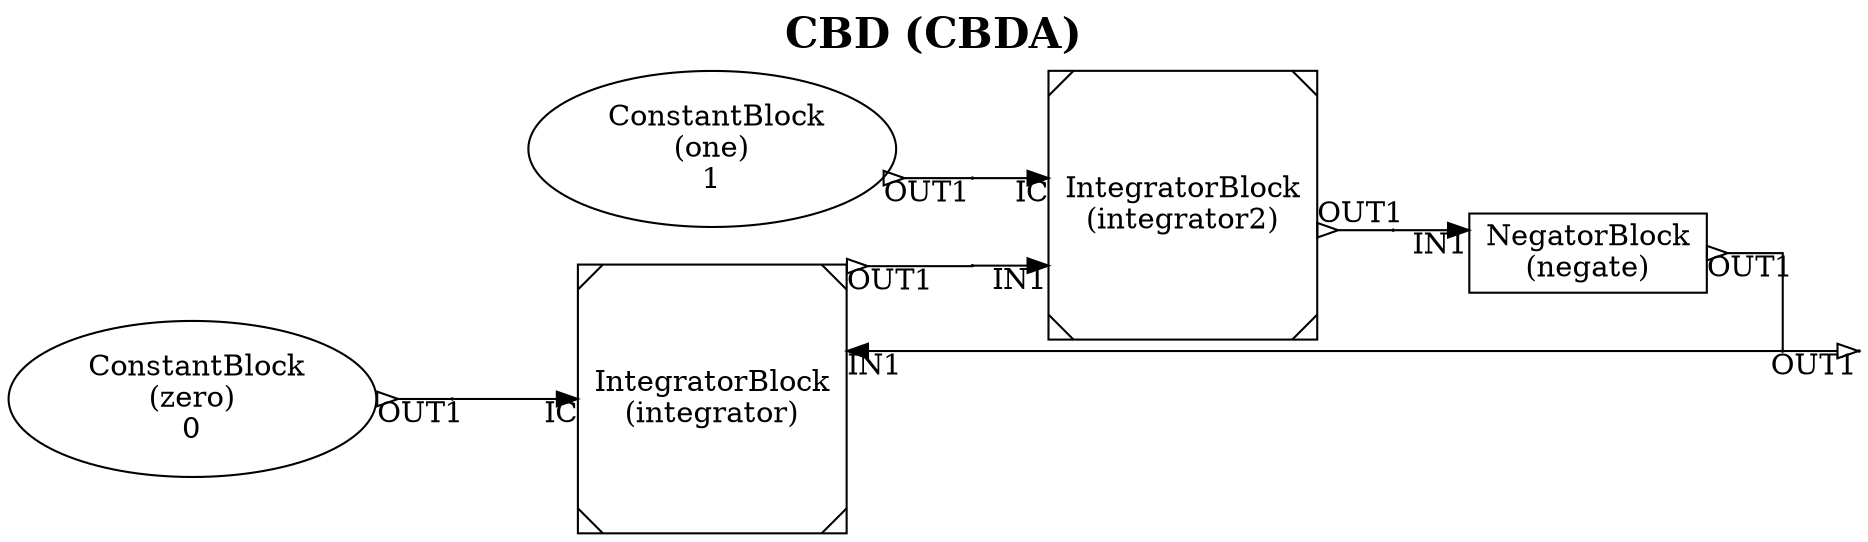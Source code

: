 // CBD model of the CBD block
// Created with CBD.converters.CBDDraw
digraph model {
 splines=ortho;
 label=<<B>CBD (CBDA)</B>>;
 labelloc="t";
 fontsize=20;
 rankdir="LR";
 node_140225311888432 [label="IntegratorBlock\n(integrator)", shape=Msquare];
 inter_140224814806544_OUT1 -> node_140225311888432 [headlabel="IN1", arrowhead="normal", arrowtail="none", dir=both];
 inter_140224814806304_OUT1 -> node_140225311888432 [headlabel="IC", arrowhead="normal", arrowtail="none", dir=both];
 inter_140225311888432_OUT1 [shape=point, width=0.01, height=0.01];
 node_140225311888432 -> inter_140225311888432_OUT1 [taillabel="OUT1", arrowtail="oinv", arrowhead="none", dir=both];
 node_140224814786160 [label="IntegratorBlock\n(integrator2)", shape=Msquare];
 inter_140225311888432_OUT1 -> node_140224814786160 [headlabel="IN1", arrowhead="normal", arrowtail="none", dir=both];
 inter_140224814806400_OUT1 -> node_140224814786160 [headlabel="IC", arrowhead="normal", arrowtail="none", dir=both];
 inter_140224814786160_OUT1 [shape=point, width=0.01, height=0.01];
 node_140224814786160 -> inter_140224814786160_OUT1 [taillabel="OUT1", arrowtail="oinv", arrowhead="none", dir=both];
 node_140224814806304 [label=" ConstantBlock\n(zero)\n0", shape=ellipse];
 inter_140224814806304_OUT1 [shape=point, width=0.01, height=0.01];
 node_140224814806304 -> inter_140224814806304_OUT1 [taillabel="OUT1", arrowtail="oinv", arrowhead="none", dir=both];
 node_140224814806400 [label=" ConstantBlock\n(one)\n1", shape=ellipse];
 inter_140224814806400_OUT1 [shape=point, width=0.01, height=0.01];
 node_140224814806400 -> inter_140224814806400_OUT1 [taillabel="OUT1", arrowtail="oinv", arrowhead="none", dir=both];
 node_140224814806544 [label="NegatorBlock\n(negate)", shape=box];
 inter_140224814786160_OUT1 -> node_140224814806544 [headlabel="IN1", arrowhead="normal", arrowtail="none", dir=both];
 inter_140224814806544_OUT1 [shape=point, width=0.01, height=0.01];
 node_140224814806544 -> inter_140224814806544_OUT1 [taillabel="OUT1", arrowtail="oinv", arrowhead="none", dir=both];
 node_140225965810352_OUT1 [shape=point, width=0.01, height=0.01];
 inter_140224814806544_OUT1 -> node_140225965810352_OUT1 [headlabel="OUT1", arrowhead="onormal", arrowtail="none", dir=both];

}